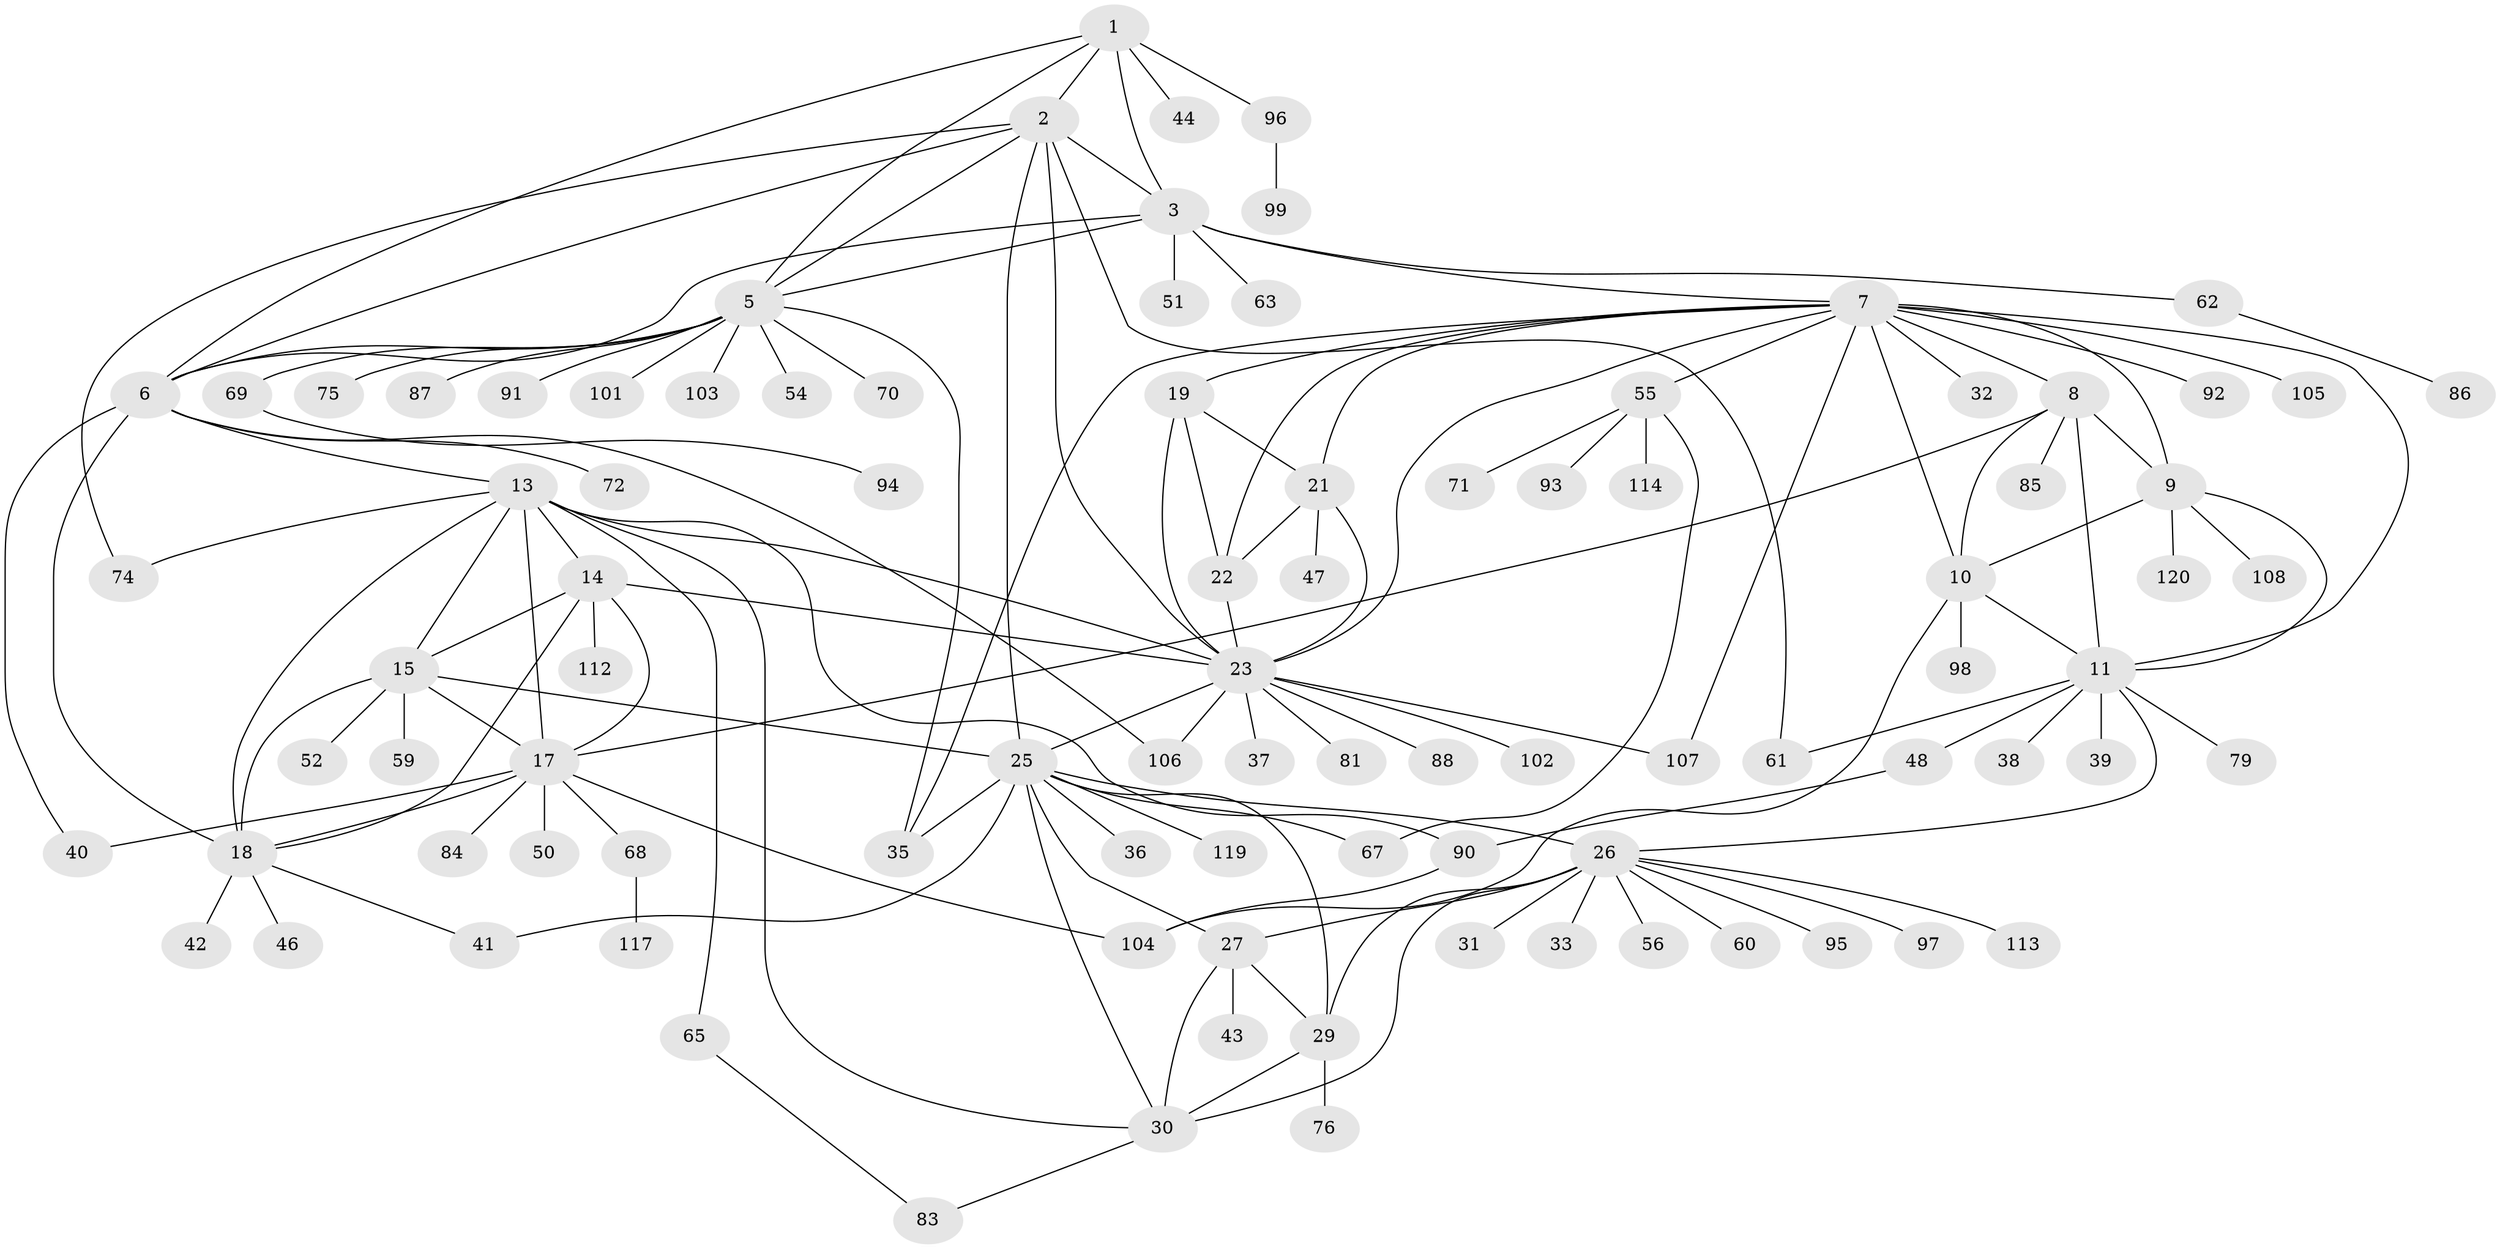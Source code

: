 // Generated by graph-tools (version 1.1) at 2025/52/02/27/25 19:52:21]
// undirected, 93 vertices, 144 edges
graph export_dot {
graph [start="1"]
  node [color=gray90,style=filled];
  1 [super="+109"];
  2 [super="+57"];
  3 [super="+4"];
  5 [super="+66"];
  6 [super="+89"];
  7 [super="+20"];
  8 [super="+12"];
  9 [super="+115"];
  10 [super="+49"];
  11 [super="+73"];
  13 [super="+16"];
  14 [super="+53"];
  15 [super="+58"];
  17 [super="+82"];
  18 [super="+34"];
  19 [super="+110"];
  21 [super="+78"];
  22;
  23 [super="+24"];
  25 [super="+77"];
  26 [super="+28"];
  27 [super="+80"];
  29;
  30 [super="+45"];
  31;
  32;
  33;
  35 [super="+64"];
  36;
  37;
  38;
  39;
  40;
  41;
  42;
  43;
  44;
  46;
  47;
  48;
  50;
  51;
  52;
  54;
  55 [super="+116"];
  56;
  59;
  60;
  61;
  62;
  63;
  65;
  67;
  68;
  69;
  70;
  71;
  72;
  74 [super="+100"];
  75;
  76;
  79;
  81;
  83;
  84;
  85;
  86;
  87;
  88;
  90;
  91;
  92;
  93;
  94;
  95;
  96;
  97;
  98;
  99 [super="+118"];
  101;
  102;
  103;
  104 [super="+111"];
  105;
  106;
  107;
  108;
  112;
  113;
  114;
  117;
  119;
  120;
  1 -- 2;
  1 -- 3 [weight=2];
  1 -- 5;
  1 -- 6;
  1 -- 44;
  1 -- 96;
  2 -- 3 [weight=2];
  2 -- 5;
  2 -- 6;
  2 -- 25;
  2 -- 61;
  2 -- 74;
  2 -- 23;
  3 -- 5 [weight=2];
  3 -- 6 [weight=2];
  3 -- 63;
  3 -- 7;
  3 -- 51;
  3 -- 62;
  5 -- 6;
  5 -- 54;
  5 -- 69;
  5 -- 70;
  5 -- 91;
  5 -- 101;
  5 -- 35;
  5 -- 75;
  5 -- 87;
  5 -- 103;
  6 -- 13;
  6 -- 40;
  6 -- 72;
  6 -- 106;
  6 -- 18;
  7 -- 8 [weight=2];
  7 -- 9;
  7 -- 10;
  7 -- 11;
  7 -- 107;
  7 -- 32;
  7 -- 35;
  7 -- 105;
  7 -- 19;
  7 -- 21;
  7 -- 22;
  7 -- 23 [weight=2];
  7 -- 55;
  7 -- 92;
  8 -- 9 [weight=2];
  8 -- 10 [weight=2];
  8 -- 11 [weight=2];
  8 -- 17;
  8 -- 85;
  9 -- 10;
  9 -- 11;
  9 -- 108;
  9 -- 120;
  10 -- 11;
  10 -- 98;
  10 -- 104;
  11 -- 38;
  11 -- 39;
  11 -- 48;
  11 -- 61;
  11 -- 79;
  11 -- 26;
  13 -- 14 [weight=2];
  13 -- 15 [weight=2];
  13 -- 17 [weight=2];
  13 -- 18 [weight=2];
  13 -- 65;
  13 -- 74;
  13 -- 23;
  13 -- 90;
  13 -- 30;
  14 -- 15;
  14 -- 17;
  14 -- 18;
  14 -- 112;
  14 -- 23;
  15 -- 17;
  15 -- 18;
  15 -- 52;
  15 -- 59;
  15 -- 25;
  17 -- 18;
  17 -- 40;
  17 -- 50;
  17 -- 68;
  17 -- 84;
  17 -- 104;
  18 -- 41;
  18 -- 42;
  18 -- 46;
  19 -- 21;
  19 -- 22;
  19 -- 23 [weight=2];
  21 -- 22;
  21 -- 23 [weight=2];
  21 -- 47;
  22 -- 23 [weight=2];
  23 -- 25;
  23 -- 81;
  23 -- 88;
  23 -- 102;
  23 -- 37;
  23 -- 106;
  23 -- 107;
  25 -- 26 [weight=2];
  25 -- 27;
  25 -- 29;
  25 -- 30;
  25 -- 35;
  25 -- 36;
  25 -- 41;
  25 -- 67;
  25 -- 119;
  26 -- 27 [weight=2];
  26 -- 29 [weight=2];
  26 -- 30 [weight=2];
  26 -- 33;
  26 -- 97;
  26 -- 31;
  26 -- 113;
  26 -- 56;
  26 -- 60;
  26 -- 95;
  27 -- 29;
  27 -- 30;
  27 -- 43;
  29 -- 30;
  29 -- 76;
  30 -- 83;
  48 -- 90;
  55 -- 67;
  55 -- 71;
  55 -- 93;
  55 -- 114;
  62 -- 86;
  65 -- 83;
  68 -- 117;
  69 -- 94;
  90 -- 104;
  96 -- 99;
}
